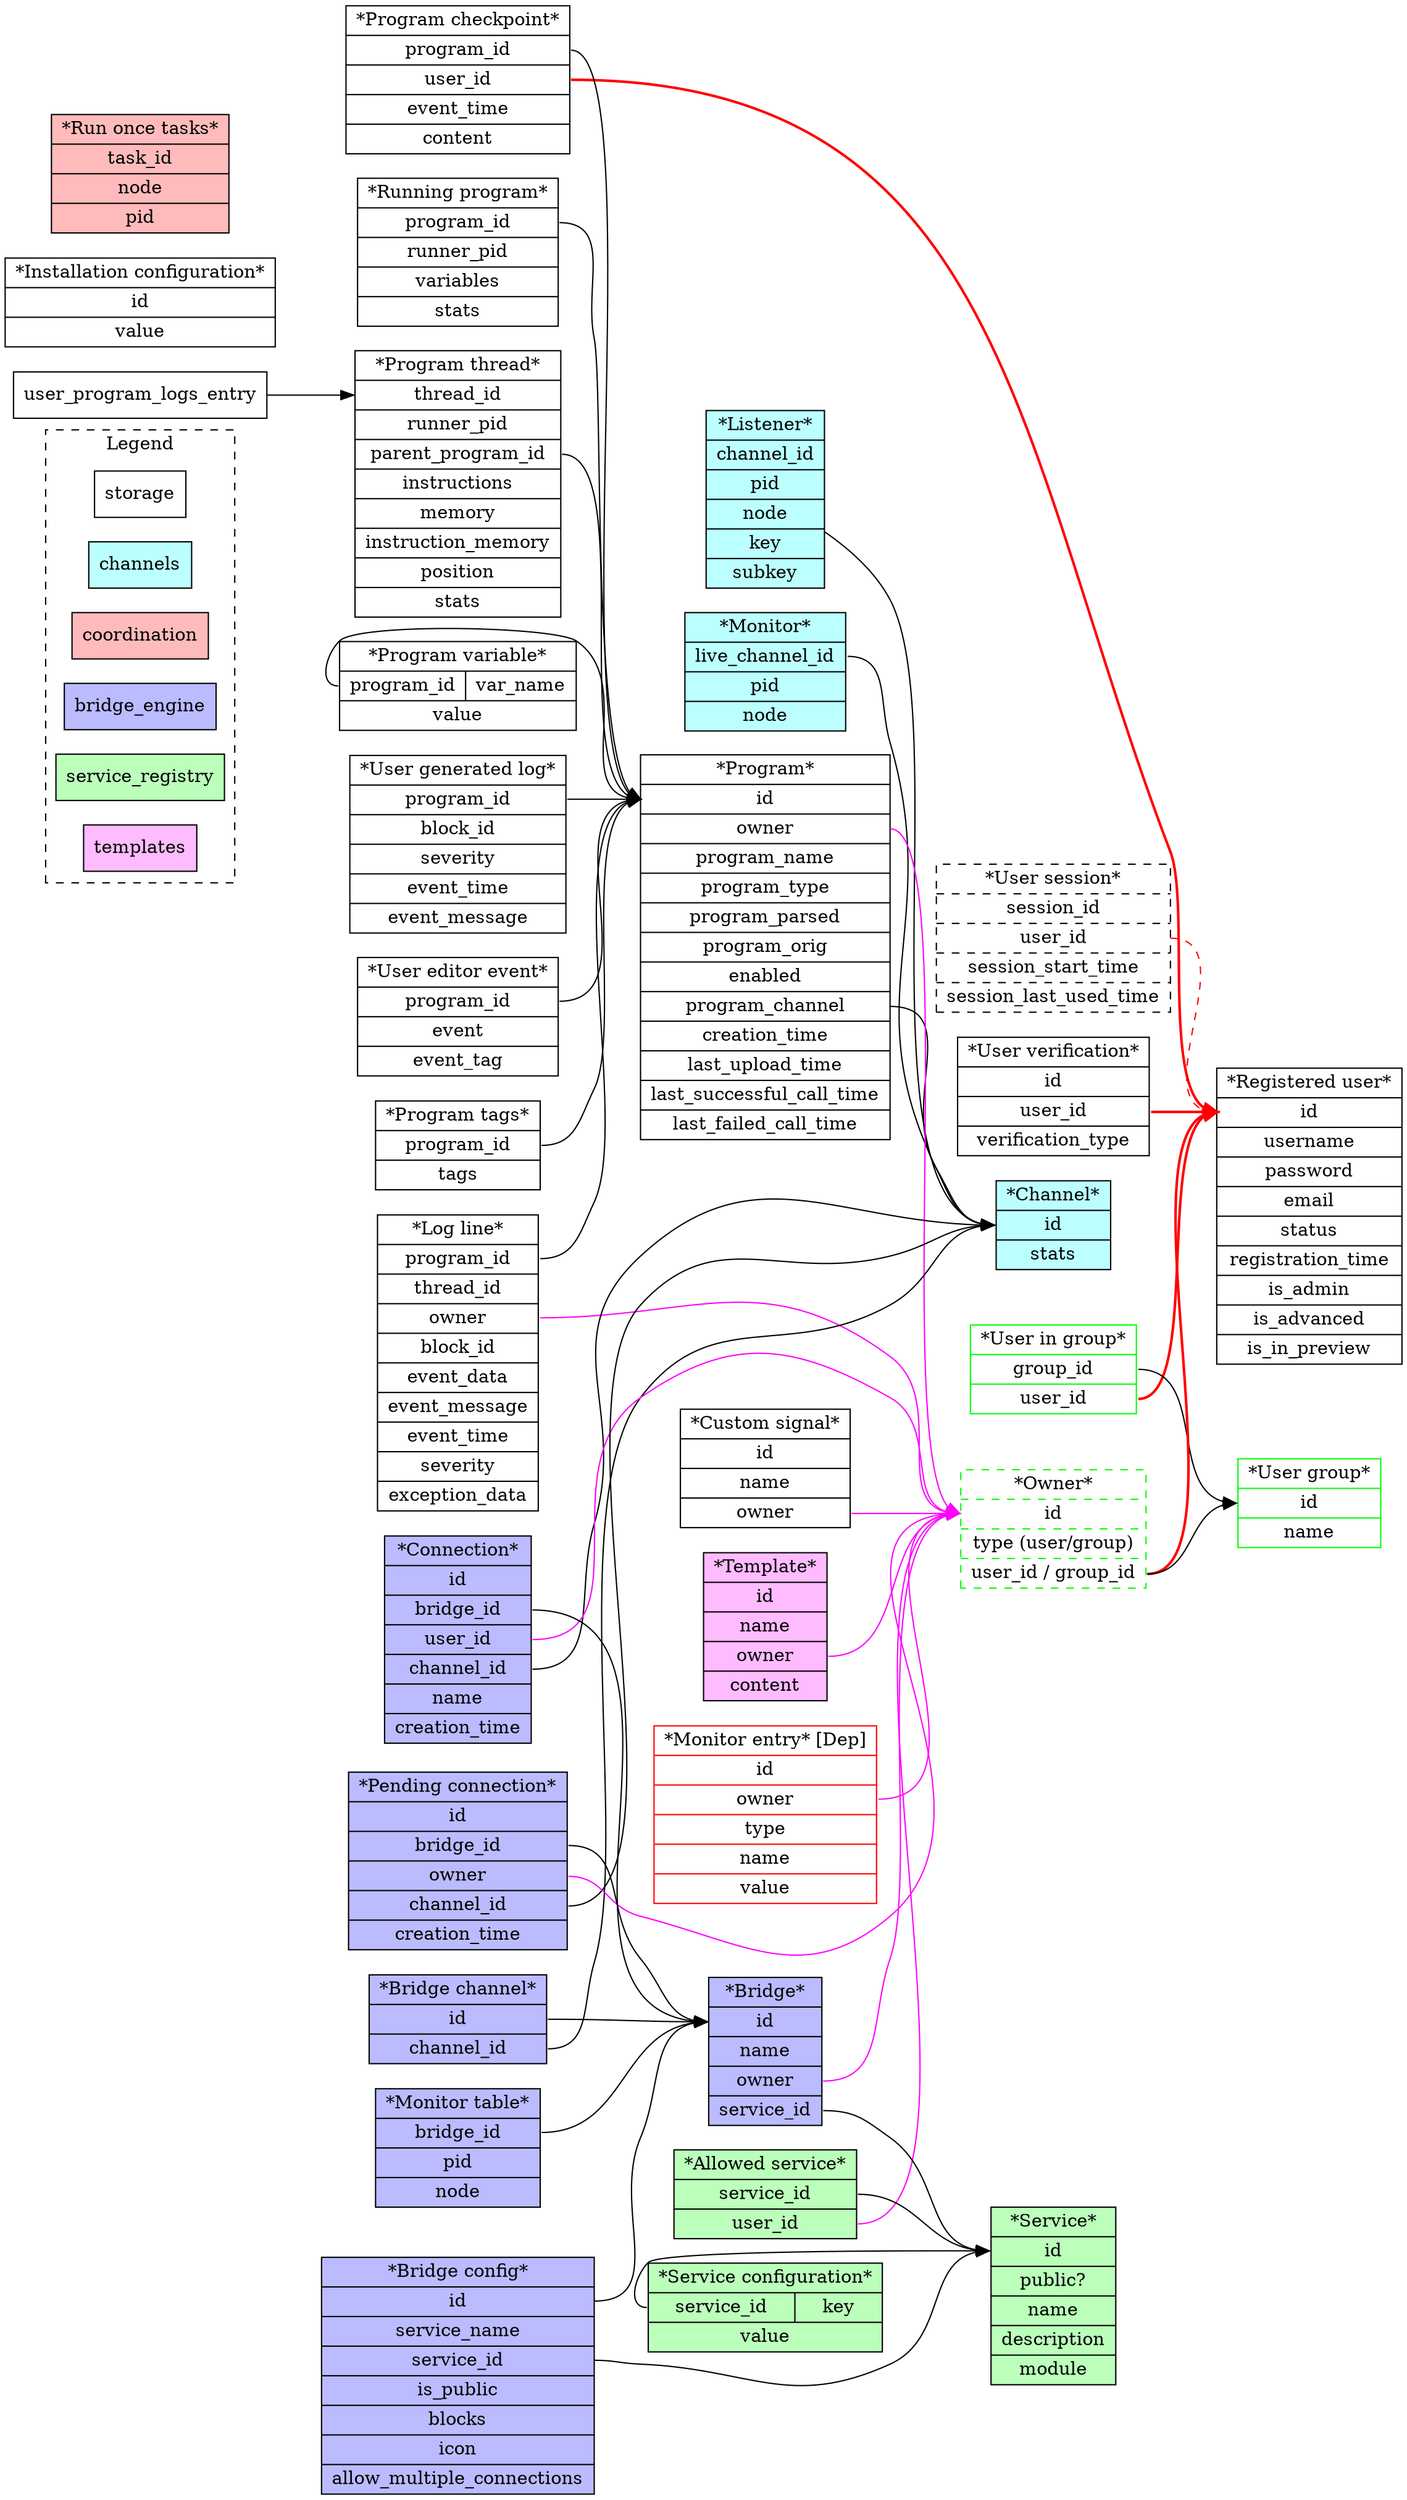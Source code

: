 digraph g {
  rankdir=LR
  node[shape=record];
  style=dashed;

  subgraph cluster_legend {
    label="Legend"

    storage;
    channels[style=filled,fillcolor="#bbffff"];
    coordination[style=filled,fillcolor="#ffbbbb"]
    bridge_engine[style=filled,fillcolor="#bbbbff"];
    service_registry[style=filled,fillcolor="#bbffbb"]
    templates[style=filled,fillcolor="#ffbbff"]
  }


  subgraph group_core_channels {
    label="Channels";
    node[style=filled,fillcolor="#bbffff"];

    // LIVE_CHANNELS_TABLE | automate_channel_engine_live_channels_table
    live_channels_table_entry[label="*Channel* | <pk> id | stats"];

    // LISTENERS_TABLE | automate_channel_engine_listeners_table
    listeners_table_entry[label="*Listener*| <f0> channel_id | pid | node | key | subkey"];
    listeners_table_entry -> live_channels_table_entry:pk;

    // MONITORS_TABLE | automate_channel_engine_monitors_table
    monitors_table_entry[label="*Monitor* | <f0> live_channel_id | pid | node"];
    monitors_table_entry:f0 -> live_channels_table_entry:pk;
  }

  subgraph group_core_storage {
    label="Storage";

    // REGISTERED_USERS_TABLE | automate_registered_users
    registered_user_entry[label="*Registered user* | <pk> id | username | password | email | status | registration_time | is_admin | is_advanced | is_in_preview"];

    // User group
    user_group[
      color="green",
      label="*User group* | <pk> id | name"]

    // User in group
    user_in_group[color=green, 
      label="*User in group* | <f0> group_id | <f1> user_id"]
    user_in_group:f0 -> user_group:pk
    user_in_group:f1 -> registered_user_entry:pk[style=bold,color="#ff0000"];

    // User or group
    owner[color=green,style=dashed,
      label="*Owner* | <pk> id | type (user/group) | <f1> user_id / group_id"]
    owner:f1 -> user_group:pk
    owner:f1 -> registered_user_entry:pk[style=bold,color="#ff0000"];

    // USER_SESSIONS_TABLE | automate_user_sessions
    user_session_entry[style=dashed, // Maybe a permisisons-based model would be interesting
      label="*User session* | <pk> session_id | <f0> user_id | session_start_time | session_last_used_time"];
    user_session_entry:f0 -> registered_user_entry:pk[style=dashed,color="#ff0000"];

    // // USER_MONITORS_TABLE | automate_user_monitors
    monitor_entry[color=red, // Deprecated
                  label="*Monitor entry* [Dep] | <pk> id | <f0> owner | type | name | value"];
    monitor_entry:f0 -> owner:pk[style=normal,color="#ff00ff"];

    // USER_PROGRAMS_TABLE | automate_user_programs
    user_program_entry[label="*Program* | <pk> id | <f0> owner | program_name | program_type | program_parsed | program_orig | enabled | <f1> program_channel | creation_time | last_upload_time | last_successful_call_time | last_failed_call_time"];
    user_program_entry:f0 -> owner:pk[style=normal,color="#ff00ff"];
    user_program_entry:f1 -> live_channels_table_entry:pk;

    // USER_PROGRAMS_LOGS_TABLE | automate_user_program_logs
    user_program_log_entry[label="*Log line* | <f0> program_id | <f1> thread_id | <f2> owner | block_id | event_data | event_message | event_time | severity | exception_data"];
    user_program_log_entry:f0 -> user_program_entry:pk;
    user_program_log_entry:f2 -> owner:pk[style=normal,color="#ff00ff"];

    // USER_GENERATED_LOGS_TABLE | automate_user_generated_logs
    user_generated_log_entry[label="*User generated log* | <f0> program_id | block_id | severity | event_time | event_message"]
    user_generated_log_entry:f0 -> user_program_entry:pk;

    // USER_PROGRAM_EVENTS_TABLE | automate_user_program_events
    user_program_editor_event[label="*User editor event* | <f0> program_id | event | event_tag"]
    user_program_editor_event:f0 -> user_program_entry:pk;

    // USER_PROGRAM_CHECKPOINTS_TABLE | automate_user_program_checkpoints
    user_program_checkpoint[label="*Program checkpoint* | <f0> program_id | <f1> user_id | event_time | content"]
    user_program_checkpoint:f0 -> user_program_entry:pk;
    user_program_checkpoint:f1 -> registered_user_entry:pk[style=bold,color="#ff0000"];

    // PROGRAM_TAGS_TABLE | automate_program_tags
    program_tags_entry[label="*Program tags* | <f0> program_id | tags"];
    program_tags_entry:f0 -> user_program_entry:pk;

    // RUNNING_PROGRAMS_TABLE | automate_running_programs
    running_program_entry[label="*Running program*| <f0> program_id | runner_pid | variables | stats"];
    running_program_entry:f0 -> user_program_entry:pk;

    // RUNNING_THREADS_TABLE | automate_running_program_threads
    running_program_thread_entry[label="*Program thread* | <pk> thread_id | runner_pid | <f0> parent_program_id | instructions | memory | instruction_memory | position | stats"];
    user_program_logs_entry:f1 -> running_program_thread_entry:pk;
    running_program_thread_entry:f0 -> user_program_entry:pk;

    // PROGRAM_VARIABLE_TABLE | automate_program_variable_table
    program_variable_table_entry[label="*Program variable* | {<f0> program_id | var_name} | value"];
    program_variable_table_entry:f0 -> user_program_entry:pk;  // Not sure if user program or running program

    // CUSTOM_SIGNALS_TABLE | automate_custom_signals_table
    custom_signal_entry[label="*Custom signal* | <pk> id | name | <f0> owner"];
    custom_signal_entry:f0 -> owner:pk[style=normal,color="#ff00ff"];

    // INSTALLATION_CONFIGURATION_TABLE | automate_installation_configuration
    storage_configuration_entry[label="*Installation configuration* | <pk> id | value"];

    // USER_VERIFICATION_TABLE | automate_user_verification_table
    user_verification_entry[label="*User verification* | <pk> id | <f0> user_id | verification_type"]
    user_verification_entry:f0 -> registered_user_entry:pk[style=bold,color="#ff0000"];
  }

  subgraph group_coordination {
    label="Coordination";
    node[style=filled,fillcolor="#ffbbbb"];

    // RUN_ONCE_TASKS_TABLE | automate_coordination_run_once_tasks
    run_once_tasks_table_entry[label="*Run once tasks* | <pk> task_id | node | pid"]
  }

  subgraph group_registry_services {
    label="Service registry";
    node[style=filled,fillcolor="#bbffbb"]

    // SERVICE_REGISTRY_TABLE | automate_service_registry_services_table
    services_table_entry[label="*Service* | <pk> id | public? | name | description | module"];

    // USER_SERVICE_ALLOWANCE_TABLE | automate_service_registry_user_service_allowance_table
    user_service_allowance_entry[label="*Allowed service*| <f0> service_id | <f1> user_id"];
    user_service_allowance_entry:f0 -> services_table_entry:pk;
    user_service_allowance_entry:f1 -> owner:pk[style=normal,color="#ff00ff"];

    // SERVICE_CONFIGURATION_TABLE | automate_service_registry_service_configuration_table
    service_configuration_entry[label="*Service configuration* | { <f0> service_id | key } | value "];
    service_configuration_entry:f0 -> services_table_entry:pk;
  }

  subgraph group_bridges {
    label="Bridge engine";

    node[style=filled,fillcolor="#bbbbff"]

    // SERVICE_PORT_TABLE | automate_service_port_table
    service_port_entry[label="*Bridge* | <pk> id | name | <f0> owner | <f1> service_id"]
    service_port_entry:f0 -> owner:pk[style=normal,color="#ff00ff"];
    service_port_entry:f1 -> services_table_entry:pk;

    // SERVICE_PORT_CONFIGURATION_TABLE | automate_service_port_configuration_table
    service_port_configuration[label="*Bridge config* | <pk> id | service_name | <f0> service_id | is_public | blocks | icon | allow_multiple_connections"]
    service_port_configuration:pk -> service_port_entry:pk;
    service_port_configuration:f0 -> services_table_entry:pk


    // SERVICE_PORT_CHANNEL_TABLE | automate_service_port_channel_table
    service_port_monitor_channel_entry[label="*Bridge channel* | <pk> id | <f0> channel_id"]
    service_port_monitor_channel_entry:pk -> service_port_entry:pk;
    service_port_monitor_channel_entry:f0 -> live_channels_table_entry:pk;

    // SERVICE_PORT_CHANNEL_MONITORS_TABLE | automate_service_port_channel_monitors_table
    channel_monitor_table_entry[label="*Monitor table* | {<f0> bridge_id} | pid | node"]
    channel_monitor_table_entry:f0 -> service_port_entry:pk

    // USER_TO_BRIDGE_CONNECTION_TABLE | automate_service_port_channel_user_to_bridge_connection_table    // Bridge connection
    user_to_bridge_connection_entry[
                     label="*Connection* | <pk> id | <f0> bridge_id | <f1> user_id | <f2> channel_id | name | creation_time"]
    user_to_bridge_connection_entry:f0 -> service_port_entry:pk
    user_to_bridge_connection_entry:f1 -> owner:pk[style=normal,color="#ff00ff"];
    user_to_bridge_connection_entry:f2 -> live_channels_table_entry:pk
    // Connection data might store data from the bridges

    pending_connection_entry[label="*Pending connection* | <pk> id | <f0> bridge_id | <f1> owner | <f2> channel_id | creation_time"]
    pending_connection_entry:f0 -> service_port_entry:pk
    pending_connection_entry:f1 -> owner:pk[style=normal,color="#ff00ff"];
    pending_connection_entry:f2 -> live_channels_table_entry:pk
  }

  subgraph group_core_template_engine {
    label="Template engine"
    node[style=filled,fillcolor="#ffbbff"]

    // TEMPLATE_TABLE | automate_template_engine_templates_table
    template_entry[label="*Template* | <pk> id | name | <f0> owner | content"]
    template_entry:f0 -> owner:pk[style=normal,color="#ff00ff"];

  }
}

